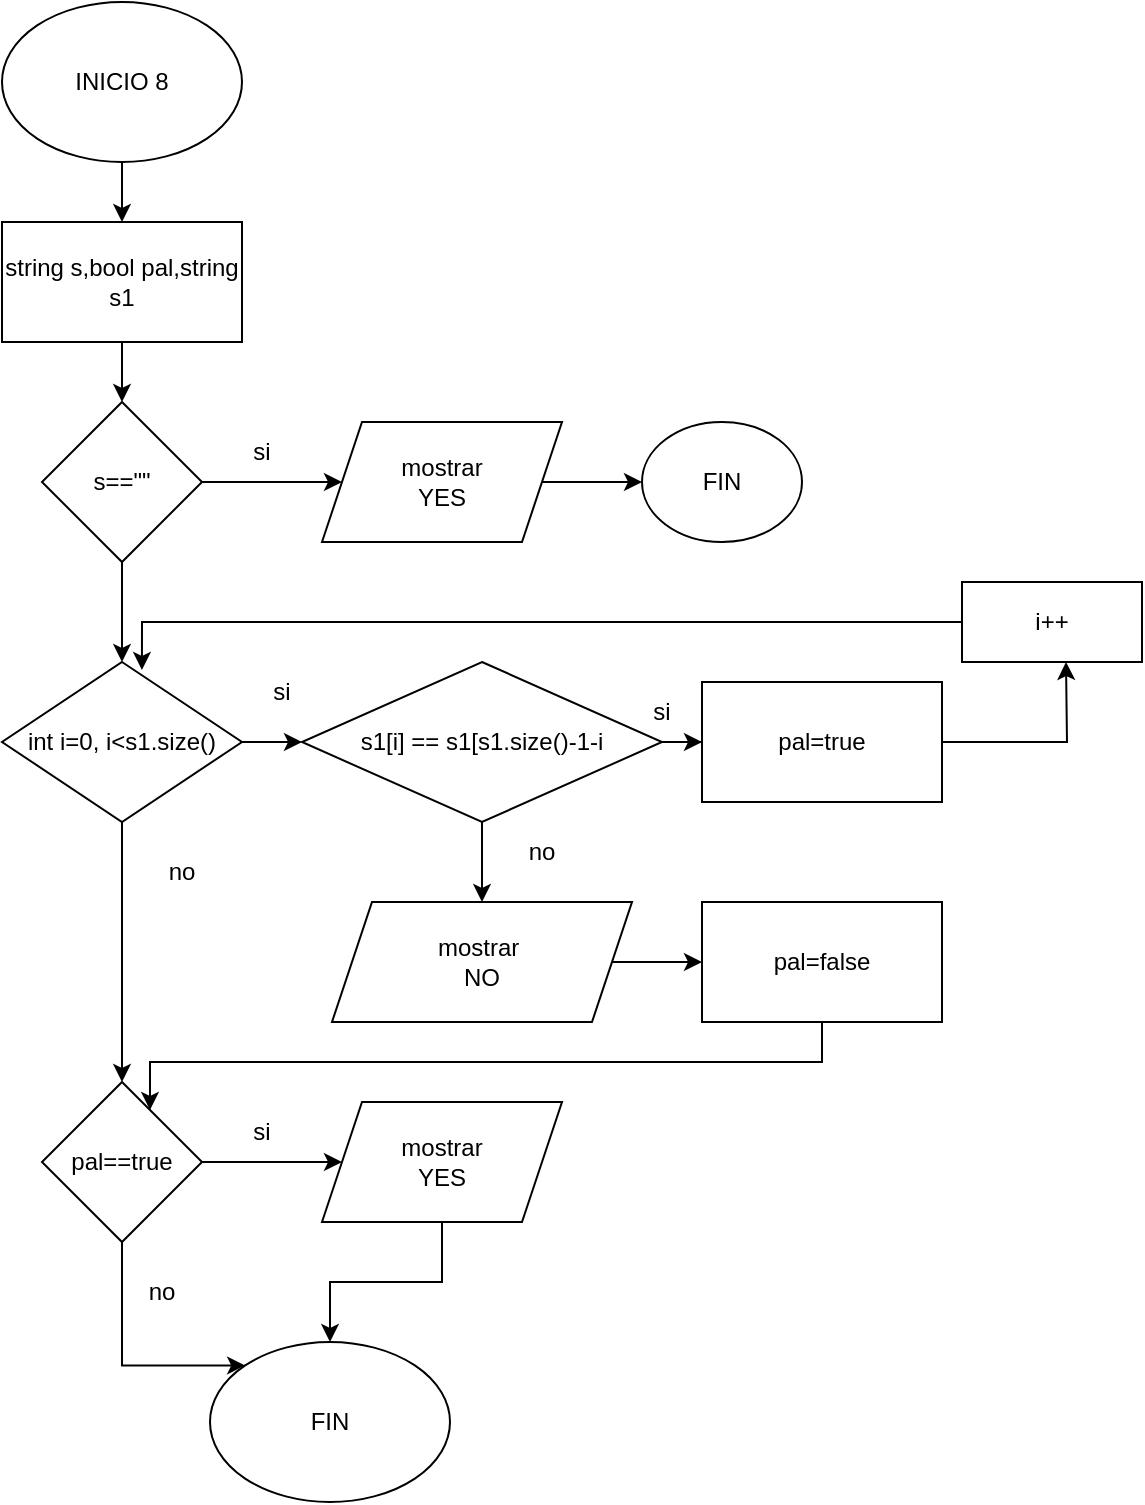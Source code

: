 <mxfile version="24.4.0" type="github">
  <diagram name="Página-1" id="VrnxYfPV7QeQXhNNmXu0">
    <mxGraphModel dx="730" dy="775" grid="1" gridSize="10" guides="1" tooltips="1" connect="1" arrows="1" fold="1" page="1" pageScale="1" pageWidth="827" pageHeight="1169" math="0" shadow="0">
      <root>
        <mxCell id="0" />
        <mxCell id="1" parent="0" />
        <mxCell id="2kZJnqxmH_3mQ2elQ94J-3" value="" style="edgeStyle=orthogonalEdgeStyle;rounded=0;orthogonalLoop=1;jettySize=auto;html=1;" edge="1" parent="1" source="2kZJnqxmH_3mQ2elQ94J-1" target="2kZJnqxmH_3mQ2elQ94J-2">
          <mxGeometry relative="1" as="geometry" />
        </mxCell>
        <mxCell id="2kZJnqxmH_3mQ2elQ94J-1" value="INICIO 8" style="ellipse;whiteSpace=wrap;html=1;" vertex="1" parent="1">
          <mxGeometry x="190" y="40" width="120" height="80" as="geometry" />
        </mxCell>
        <mxCell id="2kZJnqxmH_3mQ2elQ94J-5" value="" style="edgeStyle=orthogonalEdgeStyle;rounded=0;orthogonalLoop=1;jettySize=auto;html=1;" edge="1" parent="1" source="2kZJnqxmH_3mQ2elQ94J-2" target="2kZJnqxmH_3mQ2elQ94J-4">
          <mxGeometry relative="1" as="geometry" />
        </mxCell>
        <mxCell id="2kZJnqxmH_3mQ2elQ94J-2" value="string s,bool pal,string s1" style="whiteSpace=wrap;html=1;" vertex="1" parent="1">
          <mxGeometry x="190" y="150" width="120" height="60" as="geometry" />
        </mxCell>
        <mxCell id="2kZJnqxmH_3mQ2elQ94J-7" value="" style="edgeStyle=orthogonalEdgeStyle;rounded=0;orthogonalLoop=1;jettySize=auto;html=1;" edge="1" parent="1" source="2kZJnqxmH_3mQ2elQ94J-4" target="2kZJnqxmH_3mQ2elQ94J-6">
          <mxGeometry relative="1" as="geometry" />
        </mxCell>
        <mxCell id="2kZJnqxmH_3mQ2elQ94J-12" value="" style="edgeStyle=orthogonalEdgeStyle;rounded=0;orthogonalLoop=1;jettySize=auto;html=1;" edge="1" parent="1" source="2kZJnqxmH_3mQ2elQ94J-4" target="2kZJnqxmH_3mQ2elQ94J-11">
          <mxGeometry relative="1" as="geometry" />
        </mxCell>
        <mxCell id="2kZJnqxmH_3mQ2elQ94J-4" value="s==&quot;&quot;" style="rhombus;whiteSpace=wrap;html=1;" vertex="1" parent="1">
          <mxGeometry x="210" y="240" width="80" height="80" as="geometry" />
        </mxCell>
        <mxCell id="2kZJnqxmH_3mQ2elQ94J-9" value="" style="edgeStyle=orthogonalEdgeStyle;rounded=0;orthogonalLoop=1;jettySize=auto;html=1;" edge="1" parent="1" source="2kZJnqxmH_3mQ2elQ94J-6" target="2kZJnqxmH_3mQ2elQ94J-8">
          <mxGeometry relative="1" as="geometry" />
        </mxCell>
        <mxCell id="2kZJnqxmH_3mQ2elQ94J-6" value="mostrar&lt;div&gt;YES&lt;/div&gt;" style="shape=parallelogram;perimeter=parallelogramPerimeter;whiteSpace=wrap;html=1;fixedSize=1;" vertex="1" parent="1">
          <mxGeometry x="350" y="250" width="120" height="60" as="geometry" />
        </mxCell>
        <mxCell id="2kZJnqxmH_3mQ2elQ94J-8" value="FIN" style="ellipse;whiteSpace=wrap;html=1;" vertex="1" parent="1">
          <mxGeometry x="510" y="250" width="80" height="60" as="geometry" />
        </mxCell>
        <mxCell id="2kZJnqxmH_3mQ2elQ94J-10" value="si" style="text;html=1;align=center;verticalAlign=middle;whiteSpace=wrap;rounded=0;" vertex="1" parent="1">
          <mxGeometry x="290" y="250" width="60" height="30" as="geometry" />
        </mxCell>
        <mxCell id="2kZJnqxmH_3mQ2elQ94J-15" value="" style="edgeStyle=orthogonalEdgeStyle;rounded=0;orthogonalLoop=1;jettySize=auto;html=1;" edge="1" parent="1" source="2kZJnqxmH_3mQ2elQ94J-11" target="2kZJnqxmH_3mQ2elQ94J-14">
          <mxGeometry relative="1" as="geometry" />
        </mxCell>
        <mxCell id="2kZJnqxmH_3mQ2elQ94J-29" style="edgeStyle=orthogonalEdgeStyle;rounded=0;orthogonalLoop=1;jettySize=auto;html=1;" edge="1" parent="1" source="2kZJnqxmH_3mQ2elQ94J-11" target="2kZJnqxmH_3mQ2elQ94J-30">
          <mxGeometry relative="1" as="geometry">
            <mxPoint x="250" y="610" as="targetPoint" />
          </mxGeometry>
        </mxCell>
        <mxCell id="2kZJnqxmH_3mQ2elQ94J-11" value="int i=0, i&amp;lt;s1.size()" style="rhombus;whiteSpace=wrap;html=1;" vertex="1" parent="1">
          <mxGeometry x="190" y="370" width="120" height="80" as="geometry" />
        </mxCell>
        <mxCell id="2kZJnqxmH_3mQ2elQ94J-19" value="" style="edgeStyle=orthogonalEdgeStyle;rounded=0;orthogonalLoop=1;jettySize=auto;html=1;" edge="1" parent="1" source="2kZJnqxmH_3mQ2elQ94J-14" target="2kZJnqxmH_3mQ2elQ94J-18">
          <mxGeometry relative="1" as="geometry" />
        </mxCell>
        <mxCell id="2kZJnqxmH_3mQ2elQ94J-23" value="" style="edgeStyle=orthogonalEdgeStyle;rounded=0;orthogonalLoop=1;jettySize=auto;html=1;" edge="1" parent="1" source="2kZJnqxmH_3mQ2elQ94J-14" target="2kZJnqxmH_3mQ2elQ94J-22">
          <mxGeometry relative="1" as="geometry" />
        </mxCell>
        <mxCell id="2kZJnqxmH_3mQ2elQ94J-14" value="s1[i] == s1[s1.size()-1-i" style="rhombus;whiteSpace=wrap;html=1;" vertex="1" parent="1">
          <mxGeometry x="340" y="370" width="180" height="80" as="geometry" />
        </mxCell>
        <mxCell id="2kZJnqxmH_3mQ2elQ94J-21" value="" style="edgeStyle=orthogonalEdgeStyle;rounded=0;orthogonalLoop=1;jettySize=auto;html=1;" edge="1" parent="1" source="2kZJnqxmH_3mQ2elQ94J-18" target="2kZJnqxmH_3mQ2elQ94J-20">
          <mxGeometry relative="1" as="geometry" />
        </mxCell>
        <mxCell id="2kZJnqxmH_3mQ2elQ94J-18" value="mostrar&amp;nbsp;&lt;div&gt;NO&lt;/div&gt;" style="shape=parallelogram;perimeter=parallelogramPerimeter;whiteSpace=wrap;html=1;fixedSize=1;" vertex="1" parent="1">
          <mxGeometry x="355" y="490" width="150" height="60" as="geometry" />
        </mxCell>
        <mxCell id="2kZJnqxmH_3mQ2elQ94J-20" value="pal=false" style="whiteSpace=wrap;html=1;" vertex="1" parent="1">
          <mxGeometry x="540" y="490" width="120" height="60" as="geometry" />
        </mxCell>
        <mxCell id="2kZJnqxmH_3mQ2elQ94J-26" style="edgeStyle=orthogonalEdgeStyle;rounded=0;orthogonalLoop=1;jettySize=auto;html=1;" edge="1" parent="1" source="2kZJnqxmH_3mQ2elQ94J-22">
          <mxGeometry relative="1" as="geometry">
            <mxPoint x="722" y="370" as="targetPoint" />
          </mxGeometry>
        </mxCell>
        <mxCell id="2kZJnqxmH_3mQ2elQ94J-22" value="pal=true" style="whiteSpace=wrap;html=1;" vertex="1" parent="1">
          <mxGeometry x="540" y="380" width="120" height="60" as="geometry" />
        </mxCell>
        <mxCell id="2kZJnqxmH_3mQ2elQ94J-27" value="i++" style="rounded=0;whiteSpace=wrap;html=1;" vertex="1" parent="1">
          <mxGeometry x="670" y="330" width="90" height="40" as="geometry" />
        </mxCell>
        <mxCell id="2kZJnqxmH_3mQ2elQ94J-28" style="edgeStyle=orthogonalEdgeStyle;rounded=0;orthogonalLoop=1;jettySize=auto;html=1;entryX=0.583;entryY=0.05;entryDx=0;entryDy=0;entryPerimeter=0;" edge="1" parent="1" source="2kZJnqxmH_3mQ2elQ94J-27" target="2kZJnqxmH_3mQ2elQ94J-11">
          <mxGeometry relative="1" as="geometry">
            <Array as="points">
              <mxPoint x="260" y="350" />
            </Array>
          </mxGeometry>
        </mxCell>
        <mxCell id="2kZJnqxmH_3mQ2elQ94J-38" value="" style="edgeStyle=orthogonalEdgeStyle;rounded=0;orthogonalLoop=1;jettySize=auto;html=1;" edge="1" parent="1" source="2kZJnqxmH_3mQ2elQ94J-30" target="2kZJnqxmH_3mQ2elQ94J-37">
          <mxGeometry relative="1" as="geometry" />
        </mxCell>
        <mxCell id="2kZJnqxmH_3mQ2elQ94J-41" style="edgeStyle=orthogonalEdgeStyle;rounded=0;orthogonalLoop=1;jettySize=auto;html=1;entryX=0;entryY=0;entryDx=0;entryDy=0;" edge="1" parent="1" source="2kZJnqxmH_3mQ2elQ94J-30" target="2kZJnqxmH_3mQ2elQ94J-39">
          <mxGeometry relative="1" as="geometry">
            <Array as="points">
              <mxPoint x="250" y="722" />
            </Array>
          </mxGeometry>
        </mxCell>
        <mxCell id="2kZJnqxmH_3mQ2elQ94J-30" value="pal==true" style="rhombus;whiteSpace=wrap;html=1;" vertex="1" parent="1">
          <mxGeometry x="210" y="580" width="80" height="80" as="geometry" />
        </mxCell>
        <mxCell id="2kZJnqxmH_3mQ2elQ94J-31" style="edgeStyle=orthogonalEdgeStyle;rounded=0;orthogonalLoop=1;jettySize=auto;html=1;entryX=0.675;entryY=0.175;entryDx=0;entryDy=0;entryPerimeter=0;" edge="1" parent="1" source="2kZJnqxmH_3mQ2elQ94J-20" target="2kZJnqxmH_3mQ2elQ94J-30">
          <mxGeometry relative="1" as="geometry">
            <Array as="points">
              <mxPoint x="600" y="570" />
              <mxPoint x="264" y="570" />
            </Array>
          </mxGeometry>
        </mxCell>
        <mxCell id="2kZJnqxmH_3mQ2elQ94J-32" value="si" style="text;html=1;align=center;verticalAlign=middle;whiteSpace=wrap;rounded=0;" vertex="1" parent="1">
          <mxGeometry x="300" y="370" width="60" height="30" as="geometry" />
        </mxCell>
        <mxCell id="2kZJnqxmH_3mQ2elQ94J-33" value="si" style="text;html=1;align=center;verticalAlign=middle;whiteSpace=wrap;rounded=0;" vertex="1" parent="1">
          <mxGeometry x="490" y="380" width="60" height="30" as="geometry" />
        </mxCell>
        <mxCell id="2kZJnqxmH_3mQ2elQ94J-34" value="no" style="text;html=1;align=center;verticalAlign=middle;whiteSpace=wrap;rounded=0;" vertex="1" parent="1">
          <mxGeometry x="430" y="450" width="60" height="30" as="geometry" />
        </mxCell>
        <mxCell id="2kZJnqxmH_3mQ2elQ94J-36" value="no" style="text;html=1;align=center;verticalAlign=middle;whiteSpace=wrap;rounded=0;" vertex="1" parent="1">
          <mxGeometry x="250" y="460" width="60" height="30" as="geometry" />
        </mxCell>
        <mxCell id="2kZJnqxmH_3mQ2elQ94J-40" style="edgeStyle=orthogonalEdgeStyle;rounded=0;orthogonalLoop=1;jettySize=auto;html=1;" edge="1" parent="1" source="2kZJnqxmH_3mQ2elQ94J-37" target="2kZJnqxmH_3mQ2elQ94J-39">
          <mxGeometry relative="1" as="geometry" />
        </mxCell>
        <mxCell id="2kZJnqxmH_3mQ2elQ94J-37" value="mostrar&lt;div&gt;YES&lt;/div&gt;" style="shape=parallelogram;perimeter=parallelogramPerimeter;whiteSpace=wrap;html=1;fixedSize=1;" vertex="1" parent="1">
          <mxGeometry x="350" y="590" width="120" height="60" as="geometry" />
        </mxCell>
        <mxCell id="2kZJnqxmH_3mQ2elQ94J-39" value="FIN" style="ellipse;whiteSpace=wrap;html=1;" vertex="1" parent="1">
          <mxGeometry x="294" y="710" width="120" height="80" as="geometry" />
        </mxCell>
        <mxCell id="2kZJnqxmH_3mQ2elQ94J-43" value="si" style="text;html=1;align=center;verticalAlign=middle;whiteSpace=wrap;rounded=0;" vertex="1" parent="1">
          <mxGeometry x="290" y="590" width="60" height="30" as="geometry" />
        </mxCell>
        <mxCell id="2kZJnqxmH_3mQ2elQ94J-44" value="no" style="text;html=1;align=center;verticalAlign=middle;whiteSpace=wrap;rounded=0;" vertex="1" parent="1">
          <mxGeometry x="240" y="670" width="60" height="30" as="geometry" />
        </mxCell>
      </root>
    </mxGraphModel>
  </diagram>
</mxfile>

